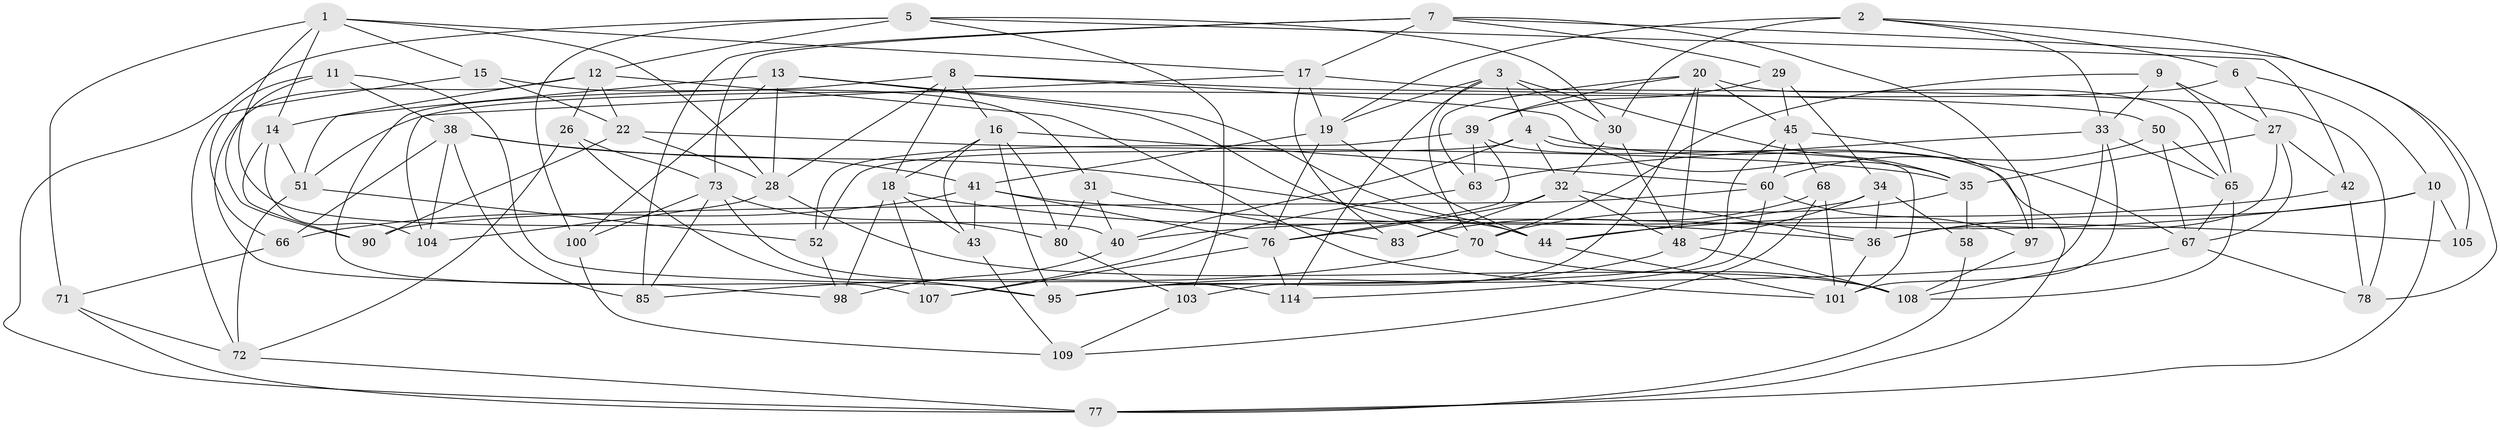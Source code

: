 // original degree distribution, {4: 1.0}
// Generated by graph-tools (version 1.1) at 2025/11/02/27/25 16:11:45]
// undirected, 74 vertices, 186 edges
graph export_dot {
graph [start="1"]
  node [color=gray90,style=filled];
  1 [super="+89"];
  2 [super="+47"];
  3 [super="+23"];
  4 [super="+54"];
  5 [super="+84"];
  6;
  7 [super="+56"];
  8 [super="+62"];
  9;
  10 [super="+69"];
  11;
  12 [super="+59"];
  13 [super="+94"];
  14 [super="+55"];
  15 [super="+25"];
  16 [super="+81"];
  17 [super="+46"];
  18 [super="+110"];
  19 [super="+24"];
  20 [super="+21"];
  22 [super="+112"];
  26;
  27 [super="+57"];
  28 [super="+96"];
  29;
  30 [super="+61"];
  31 [super="+49"];
  32 [super="+75"];
  33 [super="+88"];
  34 [super="+53"];
  35 [super="+115"];
  36 [super="+37"];
  38 [super="+111"];
  39 [super="+64"];
  40 [super="+87"];
  41 [super="+92"];
  42;
  43;
  44 [super="+74"];
  45 [super="+79"];
  48 [super="+82"];
  50;
  51 [super="+86"];
  52;
  58;
  60 [super="+102"];
  63;
  65 [super="+106"];
  66;
  67 [super="+91"];
  68;
  70 [super="+113"];
  71;
  72 [super="+93"];
  73 [super="+118"];
  76 [super="+99"];
  77 [super="+117"];
  78;
  80;
  83;
  85;
  90;
  95 [super="+116"];
  97;
  98;
  100;
  101 [super="+120"];
  103;
  104;
  105;
  107;
  108 [super="+119"];
  109;
  114;
  1 -- 71;
  1 -- 17;
  1 -- 14;
  1 -- 40;
  1 -- 15;
  1 -- 28;
  2 -- 33;
  2 -- 6;
  2 -- 30 [weight=2];
  2 -- 105;
  2 -- 19;
  3 -- 30;
  3 -- 114;
  3 -- 35;
  3 -- 70;
  3 -- 19;
  3 -- 4;
  4 -- 32;
  4 -- 40;
  4 -- 101;
  4 -- 67;
  4 -- 52;
  5 -- 30;
  5 -- 103;
  5 -- 42;
  5 -- 100;
  5 -- 12;
  5 -- 77;
  6 -- 27;
  6 -- 10;
  6 -- 51;
  7 -- 29;
  7 -- 73;
  7 -- 97;
  7 -- 85;
  7 -- 78;
  7 -- 17;
  8 -- 107;
  8 -- 50;
  8 -- 35;
  8 -- 28;
  8 -- 16;
  8 -- 18;
  9 -- 65;
  9 -- 27;
  9 -- 70;
  9 -- 33;
  10 -- 105 [weight=2];
  10 -- 36;
  10 -- 77;
  10 -- 40;
  11 -- 38;
  11 -- 95;
  11 -- 90;
  11 -- 66;
  12 -- 22;
  12 -- 26;
  12 -- 98;
  12 -- 51;
  12 -- 101;
  13 -- 100;
  13 -- 14 [weight=2];
  13 -- 70;
  13 -- 44;
  13 -- 28;
  14 -- 51;
  14 -- 104;
  14 -- 90;
  15 -- 22 [weight=2];
  15 -- 31 [weight=2];
  15 -- 72;
  16 -- 80;
  16 -- 60;
  16 -- 43;
  16 -- 95;
  16 -- 18;
  17 -- 19;
  17 -- 83;
  17 -- 104;
  17 -- 78;
  18 -- 98;
  18 -- 43;
  18 -- 36;
  18 -- 107;
  19 -- 76;
  19 -- 44;
  19 -- 41;
  20 -- 63;
  20 -- 39;
  20 -- 65;
  20 -- 48;
  20 -- 45;
  20 -- 95;
  22 -- 35;
  22 -- 90;
  22 -- 28;
  26 -- 72;
  26 -- 73;
  26 -- 95;
  27 -- 35;
  27 -- 42;
  27 -- 36;
  27 -- 67;
  28 -- 104;
  28 -- 108;
  29 -- 39;
  29 -- 34;
  29 -- 45;
  30 -- 48;
  30 -- 32;
  31 -- 40 [weight=2];
  31 -- 83;
  31 -- 80;
  32 -- 83;
  32 -- 48;
  32 -- 76;
  32 -- 36;
  33 -- 65;
  33 -- 95;
  33 -- 63;
  33 -- 101;
  34 -- 58 [weight=2];
  34 -- 48;
  34 -- 44;
  34 -- 36;
  35 -- 58;
  35 -- 70;
  36 -- 101;
  38 -- 104;
  38 -- 85;
  38 -- 41;
  38 -- 66;
  38 -- 44;
  39 -- 63;
  39 -- 52;
  39 -- 77;
  39 -- 76;
  40 -- 98;
  41 -- 43;
  41 -- 66;
  41 -- 76;
  41 -- 105;
  42 -- 44;
  42 -- 78;
  43 -- 109;
  44 -- 101;
  45 -- 97;
  45 -- 60;
  45 -- 68;
  45 -- 103;
  48 -- 108;
  48 -- 95;
  50 -- 60;
  50 -- 65;
  50 -- 67;
  51 -- 52;
  51 -- 72 [weight=2];
  52 -- 98;
  58 -- 77;
  60 -- 97;
  60 -- 90;
  60 -- 114;
  63 -- 107;
  65 -- 108;
  65 -- 67;
  66 -- 71;
  67 -- 78;
  67 -- 108;
  68 -- 83;
  68 -- 109;
  68 -- 101;
  70 -- 85;
  70 -- 108;
  71 -- 72;
  71 -- 77;
  72 -- 77;
  73 -- 80;
  73 -- 114;
  73 -- 100;
  73 -- 85;
  76 -- 107;
  76 -- 114;
  80 -- 103;
  97 -- 108;
  100 -- 109;
  103 -- 109;
}
